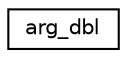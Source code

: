 digraph "Graphical Class Hierarchy"
{
 // LATEX_PDF_SIZE
  edge [fontname="Helvetica",fontsize="10",labelfontname="Helvetica",labelfontsize="10"];
  node [fontname="Helvetica",fontsize="10",shape=record];
  rankdir="LR";
  Node0 [label="arg_dbl",height=0.2,width=0.4,color="black", fillcolor="white", style="filled",URL="$structarg__dbl.html",tooltip=" "];
}
